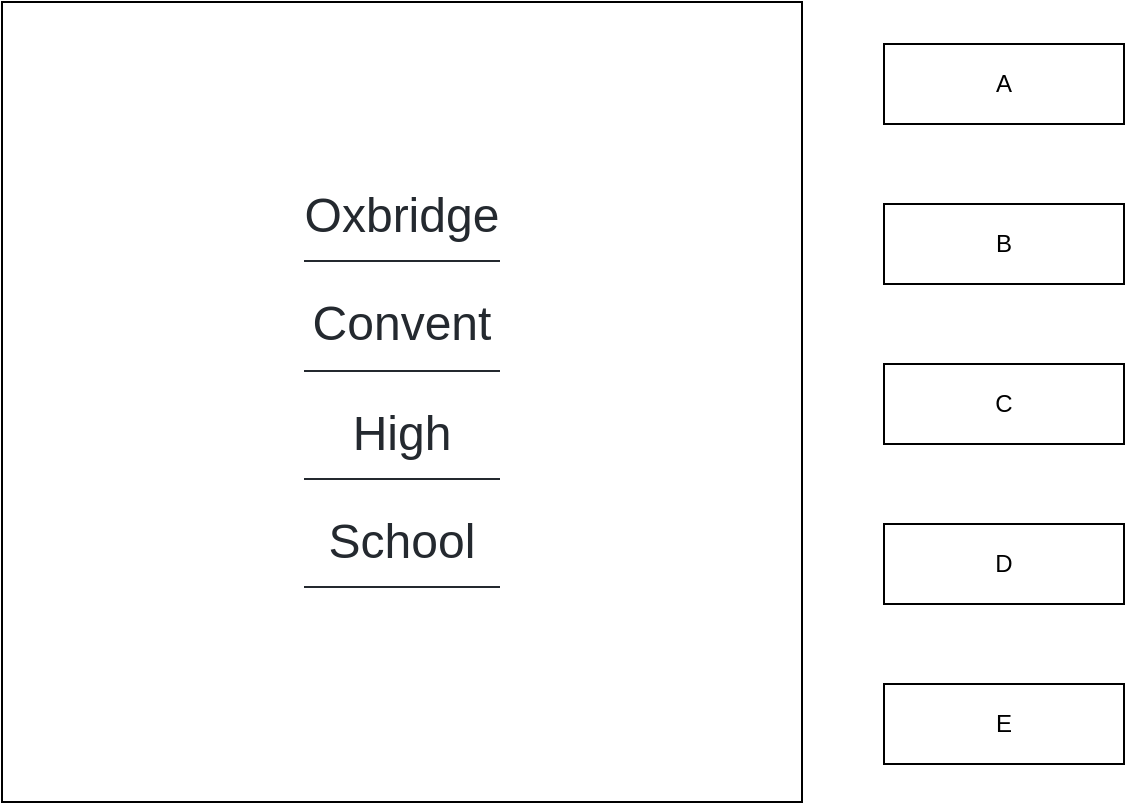 <mxfile version="15.8.8" type="github">
  <diagram id="GA6bE_T4MXft8QmKDkz6" name="Page-1">
    <mxGraphModel dx="920" dy="579" grid="1" gridSize="10" guides="1" tooltips="1" connect="1" arrows="1" fold="1" page="1" pageScale="1" pageWidth="850" pageHeight="1100" math="0" shadow="0">
      <root>
        <mxCell id="0" />
        <mxCell id="1" parent="0" />
        <mxCell id="q-OH-z4CLU2f2EfrmYsm-1" value="&lt;h1 dir=&quot;auto&quot; style=&quot;box-sizing: border-box ; margin-right: 0px ; margin-bottom: 16px ; margin-left: 0px ; line-height: 1.25 ; padding-bottom: 0.3em ; border-bottom: 1px solid ; color: rgb(36 , 41 , 47) ; font-family: , &amp;#34;blinkmacsystemfont&amp;#34; , &amp;#34;segoe ui&amp;#34; , &amp;#34;helvetica&amp;#34; , &amp;#34;arial&amp;#34; , sans-serif , &amp;#34;apple color emoji&amp;#34; , &amp;#34;segoe ui emoji&amp;#34; ; background-color: rgb(255 , 255 , 255) ; margin-top: 0px&quot;&gt;&lt;span style=&quot;font-weight: normal&quot;&gt;Oxbridge&lt;/span&gt;&lt;/h1&gt;&lt;h1 dir=&quot;auto&quot; style=&quot;box-sizing: border-box ; margin-right: 0px ; margin-bottom: 16px ; margin-left: 0px ; line-height: 1.25 ; padding-bottom: 0.3em ; border-bottom: 1px solid ; color: rgb(36 , 41 , 47) ; font-family: , &amp;#34;blinkmacsystemfont&amp;#34; , &amp;#34;segoe ui&amp;#34; , &amp;#34;helvetica&amp;#34; , &amp;#34;arial&amp;#34; , sans-serif , &amp;#34;apple color emoji&amp;#34; , &amp;#34;segoe ui emoji&amp;#34; ; background-color: rgb(255 , 255 , 255) ; margin-top: 0px&quot;&gt;&lt;span style=&quot;font-weight: normal&quot;&gt;Convent&lt;/span&gt;&lt;/h1&gt;&lt;h1 dir=&quot;auto&quot; style=&quot;box-sizing: border-box ; margin-right: 0px ; margin-bottom: 16px ; margin-left: 0px ; line-height: 1.25 ; padding-bottom: 0.3em ; border-bottom: 1px solid ; color: rgb(36 , 41 , 47) ; font-family: , &amp;#34;blinkmacsystemfont&amp;#34; , &amp;#34;segoe ui&amp;#34; , &amp;#34;helvetica&amp;#34; , &amp;#34;arial&amp;#34; , sans-serif , &amp;#34;apple color emoji&amp;#34; , &amp;#34;segoe ui emoji&amp;#34; ; background-color: rgb(255 , 255 , 255) ; margin-top: 0px&quot;&gt;&lt;span style=&quot;font-weight: normal&quot;&gt;High&lt;/span&gt;&lt;/h1&gt;&lt;h1 dir=&quot;auto&quot; style=&quot;box-sizing: border-box ; margin-right: 0px ; margin-bottom: 16px ; margin-left: 0px ; line-height: 1.25 ; padding-bottom: 0.3em ; border-bottom: 1px solid ; color: rgb(36 , 41 , 47) ; font-family: , &amp;#34;blinkmacsystemfont&amp;#34; , &amp;#34;segoe ui&amp;#34; , &amp;#34;helvetica&amp;#34; , &amp;#34;arial&amp;#34; , sans-serif , &amp;#34;apple color emoji&amp;#34; , &amp;#34;segoe ui emoji&amp;#34; ; background-color: rgb(255 , 255 , 255) ; margin-top: 0px&quot;&gt;&lt;span style=&quot;font-weight: normal&quot;&gt;School&lt;/span&gt;&lt;/h1&gt;" style="rounded=0;whiteSpace=wrap;html=1;" vertex="1" parent="1">
          <mxGeometry x="40" y="19" width="400" height="400" as="geometry" />
        </mxCell>
        <mxCell id="q-OH-z4CLU2f2EfrmYsm-2" value="A" style="rounded=0;whiteSpace=wrap;html=1;" vertex="1" parent="1">
          <mxGeometry x="481" y="40" width="120" height="40" as="geometry" />
        </mxCell>
        <mxCell id="q-OH-z4CLU2f2EfrmYsm-3" value="B" style="rounded=0;whiteSpace=wrap;html=1;" vertex="1" parent="1">
          <mxGeometry x="481" y="120" width="120" height="40" as="geometry" />
        </mxCell>
        <mxCell id="q-OH-z4CLU2f2EfrmYsm-4" value="C" style="rounded=0;whiteSpace=wrap;html=1;" vertex="1" parent="1">
          <mxGeometry x="481" y="200" width="120" height="40" as="geometry" />
        </mxCell>
        <mxCell id="q-OH-z4CLU2f2EfrmYsm-5" value="D" style="rounded=0;whiteSpace=wrap;html=1;" vertex="1" parent="1">
          <mxGeometry x="481" y="280" width="120" height="40" as="geometry" />
        </mxCell>
        <mxCell id="q-OH-z4CLU2f2EfrmYsm-6" value="E" style="rounded=0;whiteSpace=wrap;html=1;" vertex="1" parent="1">
          <mxGeometry x="481" y="360" width="120" height="40" as="geometry" />
        </mxCell>
      </root>
    </mxGraphModel>
  </diagram>
</mxfile>
